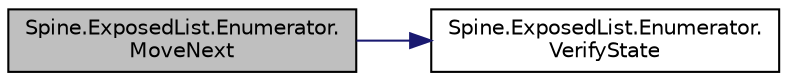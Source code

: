 digraph "Spine.ExposedList.Enumerator.MoveNext"
{
 // LATEX_PDF_SIZE
  edge [fontname="Helvetica",fontsize="10",labelfontname="Helvetica",labelfontsize="10"];
  node [fontname="Helvetica",fontsize="10",shape=record];
  rankdir="LR";
  Node1 [label="Spine.ExposedList.Enumerator.\lMoveNext",height=0.2,width=0.4,color="black", fillcolor="grey75", style="filled", fontcolor="black",tooltip=" "];
  Node1 -> Node2 [color="midnightblue",fontsize="10",style="solid",fontname="Helvetica"];
  Node2 [label="Spine.ExposedList.Enumerator.\lVerifyState",height=0.2,width=0.4,color="black", fillcolor="white", style="filled",URL="$struct_spine_1_1_exposed_list_1_1_enumerator.html#a36e5bdf586dbd3bb55ee89468bb1b757",tooltip=" "];
}
